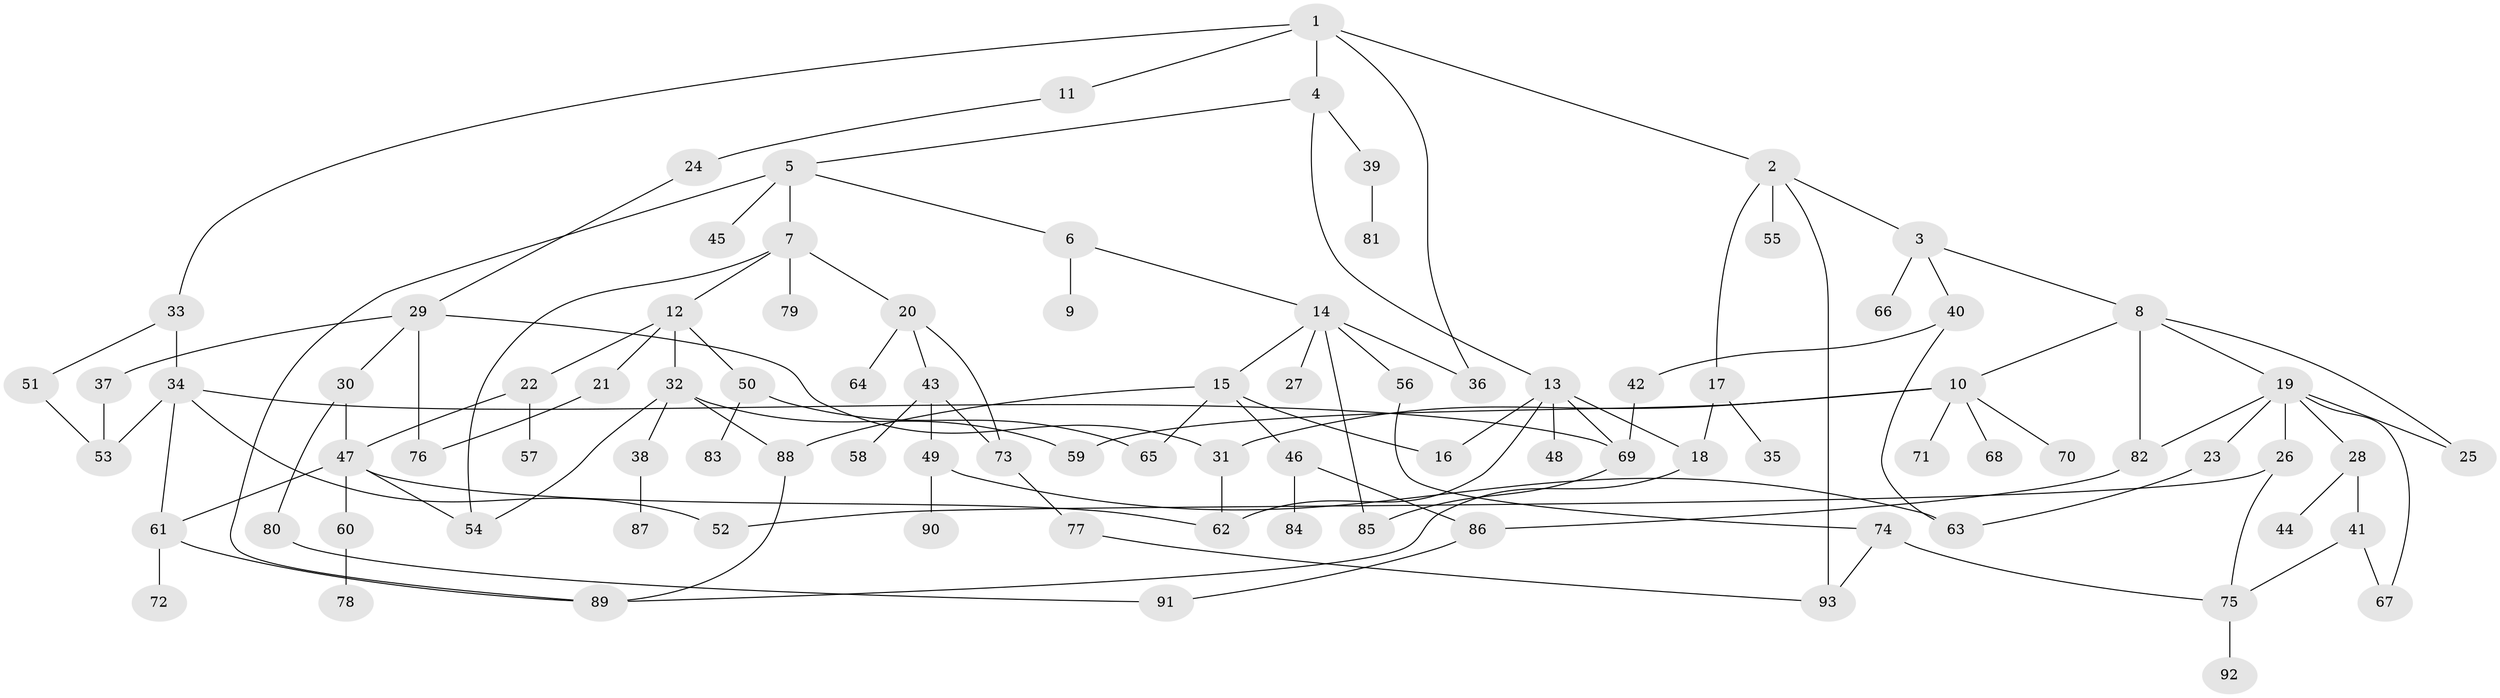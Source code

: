 // Generated by graph-tools (version 1.1) at 2025/41/03/09/25 04:41:05]
// undirected, 93 vertices, 127 edges
graph export_dot {
graph [start="1"]
  node [color=gray90,style=filled];
  1;
  2;
  3;
  4;
  5;
  6;
  7;
  8;
  9;
  10;
  11;
  12;
  13;
  14;
  15;
  16;
  17;
  18;
  19;
  20;
  21;
  22;
  23;
  24;
  25;
  26;
  27;
  28;
  29;
  30;
  31;
  32;
  33;
  34;
  35;
  36;
  37;
  38;
  39;
  40;
  41;
  42;
  43;
  44;
  45;
  46;
  47;
  48;
  49;
  50;
  51;
  52;
  53;
  54;
  55;
  56;
  57;
  58;
  59;
  60;
  61;
  62;
  63;
  64;
  65;
  66;
  67;
  68;
  69;
  70;
  71;
  72;
  73;
  74;
  75;
  76;
  77;
  78;
  79;
  80;
  81;
  82;
  83;
  84;
  85;
  86;
  87;
  88;
  89;
  90;
  91;
  92;
  93;
  1 -- 2;
  1 -- 4;
  1 -- 11;
  1 -- 33;
  1 -- 36;
  2 -- 3;
  2 -- 17;
  2 -- 55;
  2 -- 93;
  3 -- 8;
  3 -- 40;
  3 -- 66;
  4 -- 5;
  4 -- 13;
  4 -- 39;
  5 -- 6;
  5 -- 7;
  5 -- 45;
  5 -- 89;
  6 -- 9;
  6 -- 14;
  7 -- 12;
  7 -- 20;
  7 -- 54;
  7 -- 79;
  8 -- 10;
  8 -- 19;
  8 -- 82;
  8 -- 25;
  10 -- 68;
  10 -- 70;
  10 -- 71;
  10 -- 59;
  10 -- 31;
  11 -- 24;
  12 -- 21;
  12 -- 22;
  12 -- 32;
  12 -- 50;
  13 -- 16;
  13 -- 18;
  13 -- 48;
  13 -- 62;
  13 -- 69;
  14 -- 15;
  14 -- 27;
  14 -- 56;
  14 -- 85;
  14 -- 36;
  15 -- 46;
  15 -- 65;
  15 -- 88;
  15 -- 16;
  17 -- 35;
  17 -- 18;
  18 -- 89;
  19 -- 23;
  19 -- 25;
  19 -- 26;
  19 -- 28;
  19 -- 67;
  19 -- 82;
  20 -- 43;
  20 -- 64;
  20 -- 73;
  21 -- 76;
  22 -- 57;
  22 -- 47;
  23 -- 63;
  24 -- 29;
  26 -- 75;
  26 -- 52;
  28 -- 41;
  28 -- 44;
  29 -- 30;
  29 -- 31;
  29 -- 37;
  29 -- 76;
  30 -- 47;
  30 -- 80;
  31 -- 62;
  32 -- 38;
  32 -- 59;
  32 -- 88;
  32 -- 54;
  33 -- 34;
  33 -- 51;
  34 -- 52;
  34 -- 61;
  34 -- 53;
  34 -- 69;
  37 -- 53;
  38 -- 87;
  39 -- 81;
  40 -- 42;
  40 -- 63;
  41 -- 67;
  41 -- 75;
  42 -- 69;
  43 -- 49;
  43 -- 58;
  43 -- 73;
  46 -- 84;
  46 -- 86;
  47 -- 60;
  47 -- 54;
  47 -- 62;
  47 -- 61;
  49 -- 63;
  49 -- 90;
  50 -- 65;
  50 -- 83;
  51 -- 53;
  56 -- 74;
  60 -- 78;
  61 -- 72;
  61 -- 89;
  69 -- 85;
  73 -- 77;
  74 -- 75;
  74 -- 93;
  75 -- 92;
  77 -- 93;
  80 -- 91;
  82 -- 86;
  86 -- 91;
  88 -- 89;
}
